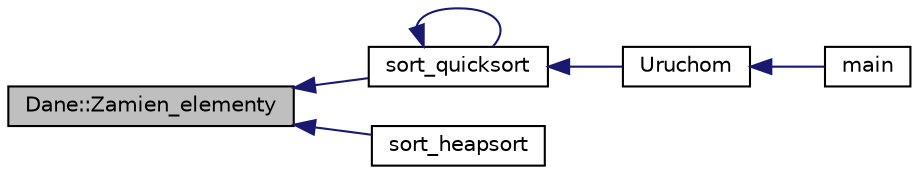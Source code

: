digraph G
{
  edge [fontname="Helvetica",fontsize="10",labelfontname="Helvetica",labelfontsize="10"];
  node [fontname="Helvetica",fontsize="10",shape=record];
  rankdir="LR";
  Node1 [label="Dane::Zamien_elementy",height=0.2,width=0.4,color="black", fillcolor="grey75", style="filled" fontcolor="black"];
  Node1 -> Node2 [dir="back",color="midnightblue",fontsize="10",style="solid",fontname="Helvetica"];
  Node2 [label="sort_quicksort",height=0.2,width=0.4,color="black", fillcolor="white", style="filled",URL="$sortowanie_8cpp.html#af2d29a44df2d1914771a907db2a9cedc",tooltip="Realizuje sortowanie sybkie."];
  Node2 -> Node3 [dir="back",color="midnightblue",fontsize="10",style="solid",fontname="Helvetica"];
  Node3 [label="Uruchom",height=0.2,width=0.4,color="black", fillcolor="white", style="filled",URL="$funkcje_8cpp.html#ac1e549037ac5915fb1018a206697594d",tooltip="Funkcja uruchamiajaca algorytm."];
  Node3 -> Node4 [dir="back",color="midnightblue",fontsize="10",style="solid",fontname="Helvetica"];
  Node4 [label="main",height=0.2,width=0.4,color="black", fillcolor="white", style="filled",URL="$main_8cpp.html#ae66f6b31b5ad750f1fe042a706a4e3d4",tooltip="Wywoluje odpowiednie funkcje."];
  Node2 -> Node2 [dir="back",color="midnightblue",fontsize="10",style="solid",fontname="Helvetica"];
  Node1 -> Node5 [dir="back",color="midnightblue",fontsize="10",style="solid",fontname="Helvetica"];
  Node5 [label="sort_heapsort",height=0.2,width=0.4,color="black", fillcolor="white", style="filled",URL="$sortowanie_8cpp.html#aa02edb4bae79f21b06cc8b32e102e42c",tooltip="Realizuje sortowanie przez kopcowanie."];
}
